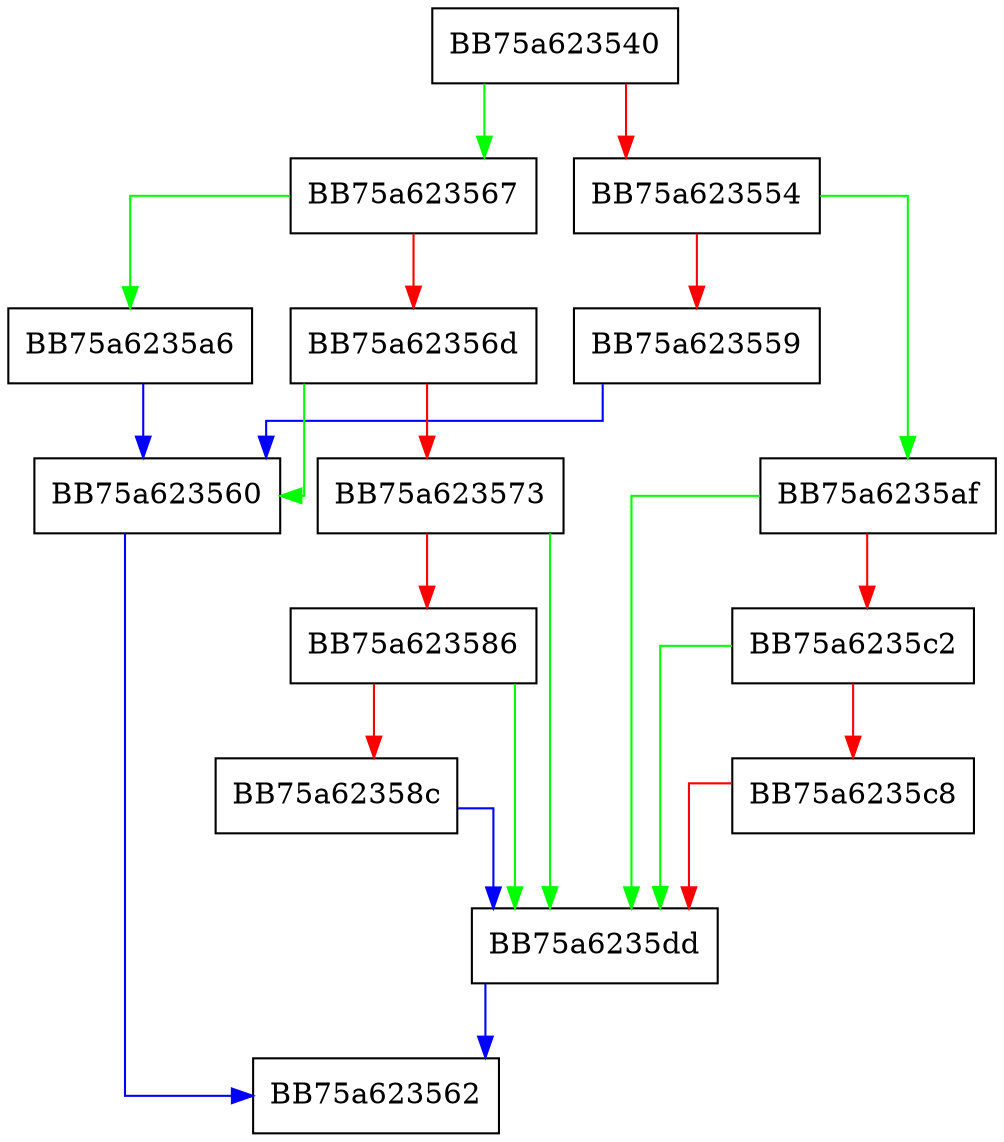 digraph IntElement {
  node [shape="box"];
  graph [splines=ortho];
  BB75a623540 -> BB75a623567 [color="green"];
  BB75a623540 -> BB75a623554 [color="red"];
  BB75a623554 -> BB75a6235af [color="green"];
  BB75a623554 -> BB75a623559 [color="red"];
  BB75a623559 -> BB75a623560 [color="blue"];
  BB75a623560 -> BB75a623562 [color="blue"];
  BB75a623567 -> BB75a6235a6 [color="green"];
  BB75a623567 -> BB75a62356d [color="red"];
  BB75a62356d -> BB75a623560 [color="green"];
  BB75a62356d -> BB75a623573 [color="red"];
  BB75a623573 -> BB75a6235dd [color="green"];
  BB75a623573 -> BB75a623586 [color="red"];
  BB75a623586 -> BB75a6235dd [color="green"];
  BB75a623586 -> BB75a62358c [color="red"];
  BB75a62358c -> BB75a6235dd [color="blue"];
  BB75a6235a6 -> BB75a623560 [color="blue"];
  BB75a6235af -> BB75a6235dd [color="green"];
  BB75a6235af -> BB75a6235c2 [color="red"];
  BB75a6235c2 -> BB75a6235dd [color="green"];
  BB75a6235c2 -> BB75a6235c8 [color="red"];
  BB75a6235c8 -> BB75a6235dd [color="red"];
  BB75a6235dd -> BB75a623562 [color="blue"];
}